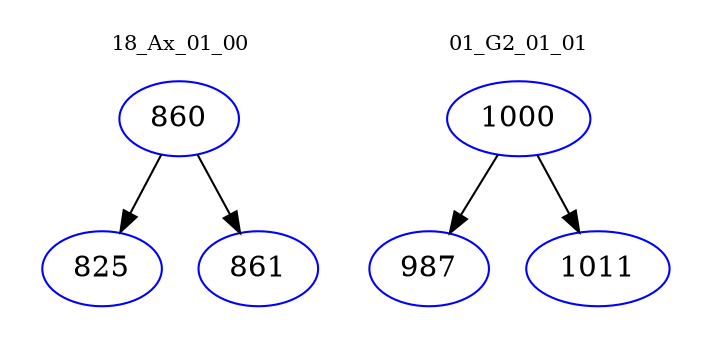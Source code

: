 digraph{
subgraph cluster_0 {
color = white
label = "18_Ax_01_00";
fontsize=10;
T0_860 [label="860", color="blue"]
T0_860 -> T0_825 [color="black"]
T0_825 [label="825", color="blue"]
T0_860 -> T0_861 [color="black"]
T0_861 [label="861", color="blue"]
}
subgraph cluster_1 {
color = white
label = "01_G2_01_01";
fontsize=10;
T1_1000 [label="1000", color="blue"]
T1_1000 -> T1_987 [color="black"]
T1_987 [label="987", color="blue"]
T1_1000 -> T1_1011 [color="black"]
T1_1011 [label="1011", color="blue"]
}
}
